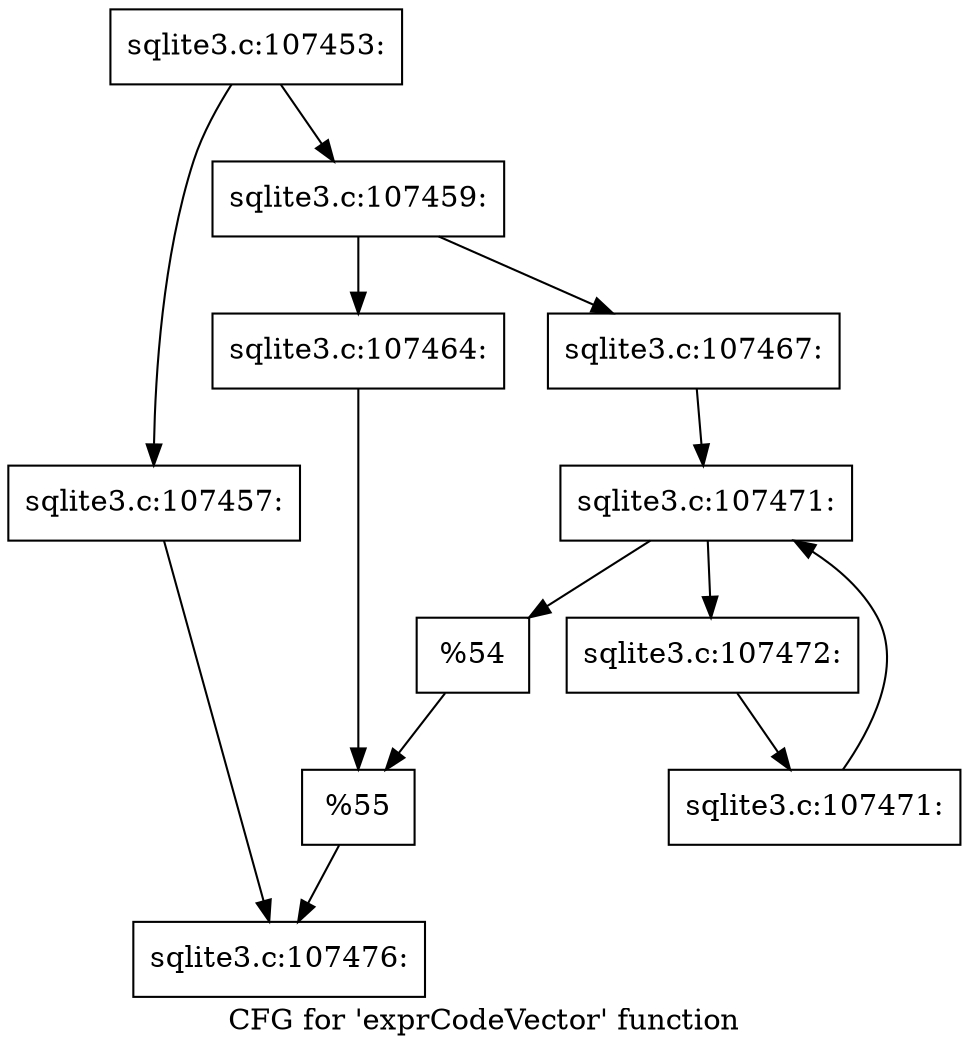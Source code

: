 digraph "CFG for 'exprCodeVector' function" {
	label="CFG for 'exprCodeVector' function";

	Node0x55c0f8d20450 [shape=record,label="{sqlite3.c:107453:}"];
	Node0x55c0f8d20450 -> Node0x55c0f8d23190;
	Node0x55c0f8d20450 -> Node0x55c0f8d23230;
	Node0x55c0f8d23190 [shape=record,label="{sqlite3.c:107457:}"];
	Node0x55c0f8d23190 -> Node0x55c0f8d231e0;
	Node0x55c0f8d23230 [shape=record,label="{sqlite3.c:107459:}"];
	Node0x55c0f8d23230 -> Node0x55c0f8d23cb0;
	Node0x55c0f8d23230 -> Node0x55c0f8d23d50;
	Node0x55c0f8d23cb0 [shape=record,label="{sqlite3.c:107464:}"];
	Node0x55c0f8d23cb0 -> Node0x55c0f8d23d00;
	Node0x55c0f8d23d50 [shape=record,label="{sqlite3.c:107467:}"];
	Node0x55c0f8d23d50 -> Node0x55c0f8d25350;
	Node0x55c0f8d25350 [shape=record,label="{sqlite3.c:107471:}"];
	Node0x55c0f8d25350 -> Node0x55c0f8d25570;
	Node0x55c0f8d25350 -> Node0x55c0f8d251a0;
	Node0x55c0f8d25570 [shape=record,label="{sqlite3.c:107472:}"];
	Node0x55c0f8d25570 -> Node0x55c0f8d254e0;
	Node0x55c0f8d254e0 [shape=record,label="{sqlite3.c:107471:}"];
	Node0x55c0f8d254e0 -> Node0x55c0f8d25350;
	Node0x55c0f8d251a0 [shape=record,label="{%54}"];
	Node0x55c0f8d251a0 -> Node0x55c0f8d23d00;
	Node0x55c0f8d23d00 [shape=record,label="{%55}"];
	Node0x55c0f8d23d00 -> Node0x55c0f8d231e0;
	Node0x55c0f8d231e0 [shape=record,label="{sqlite3.c:107476:}"];
}
